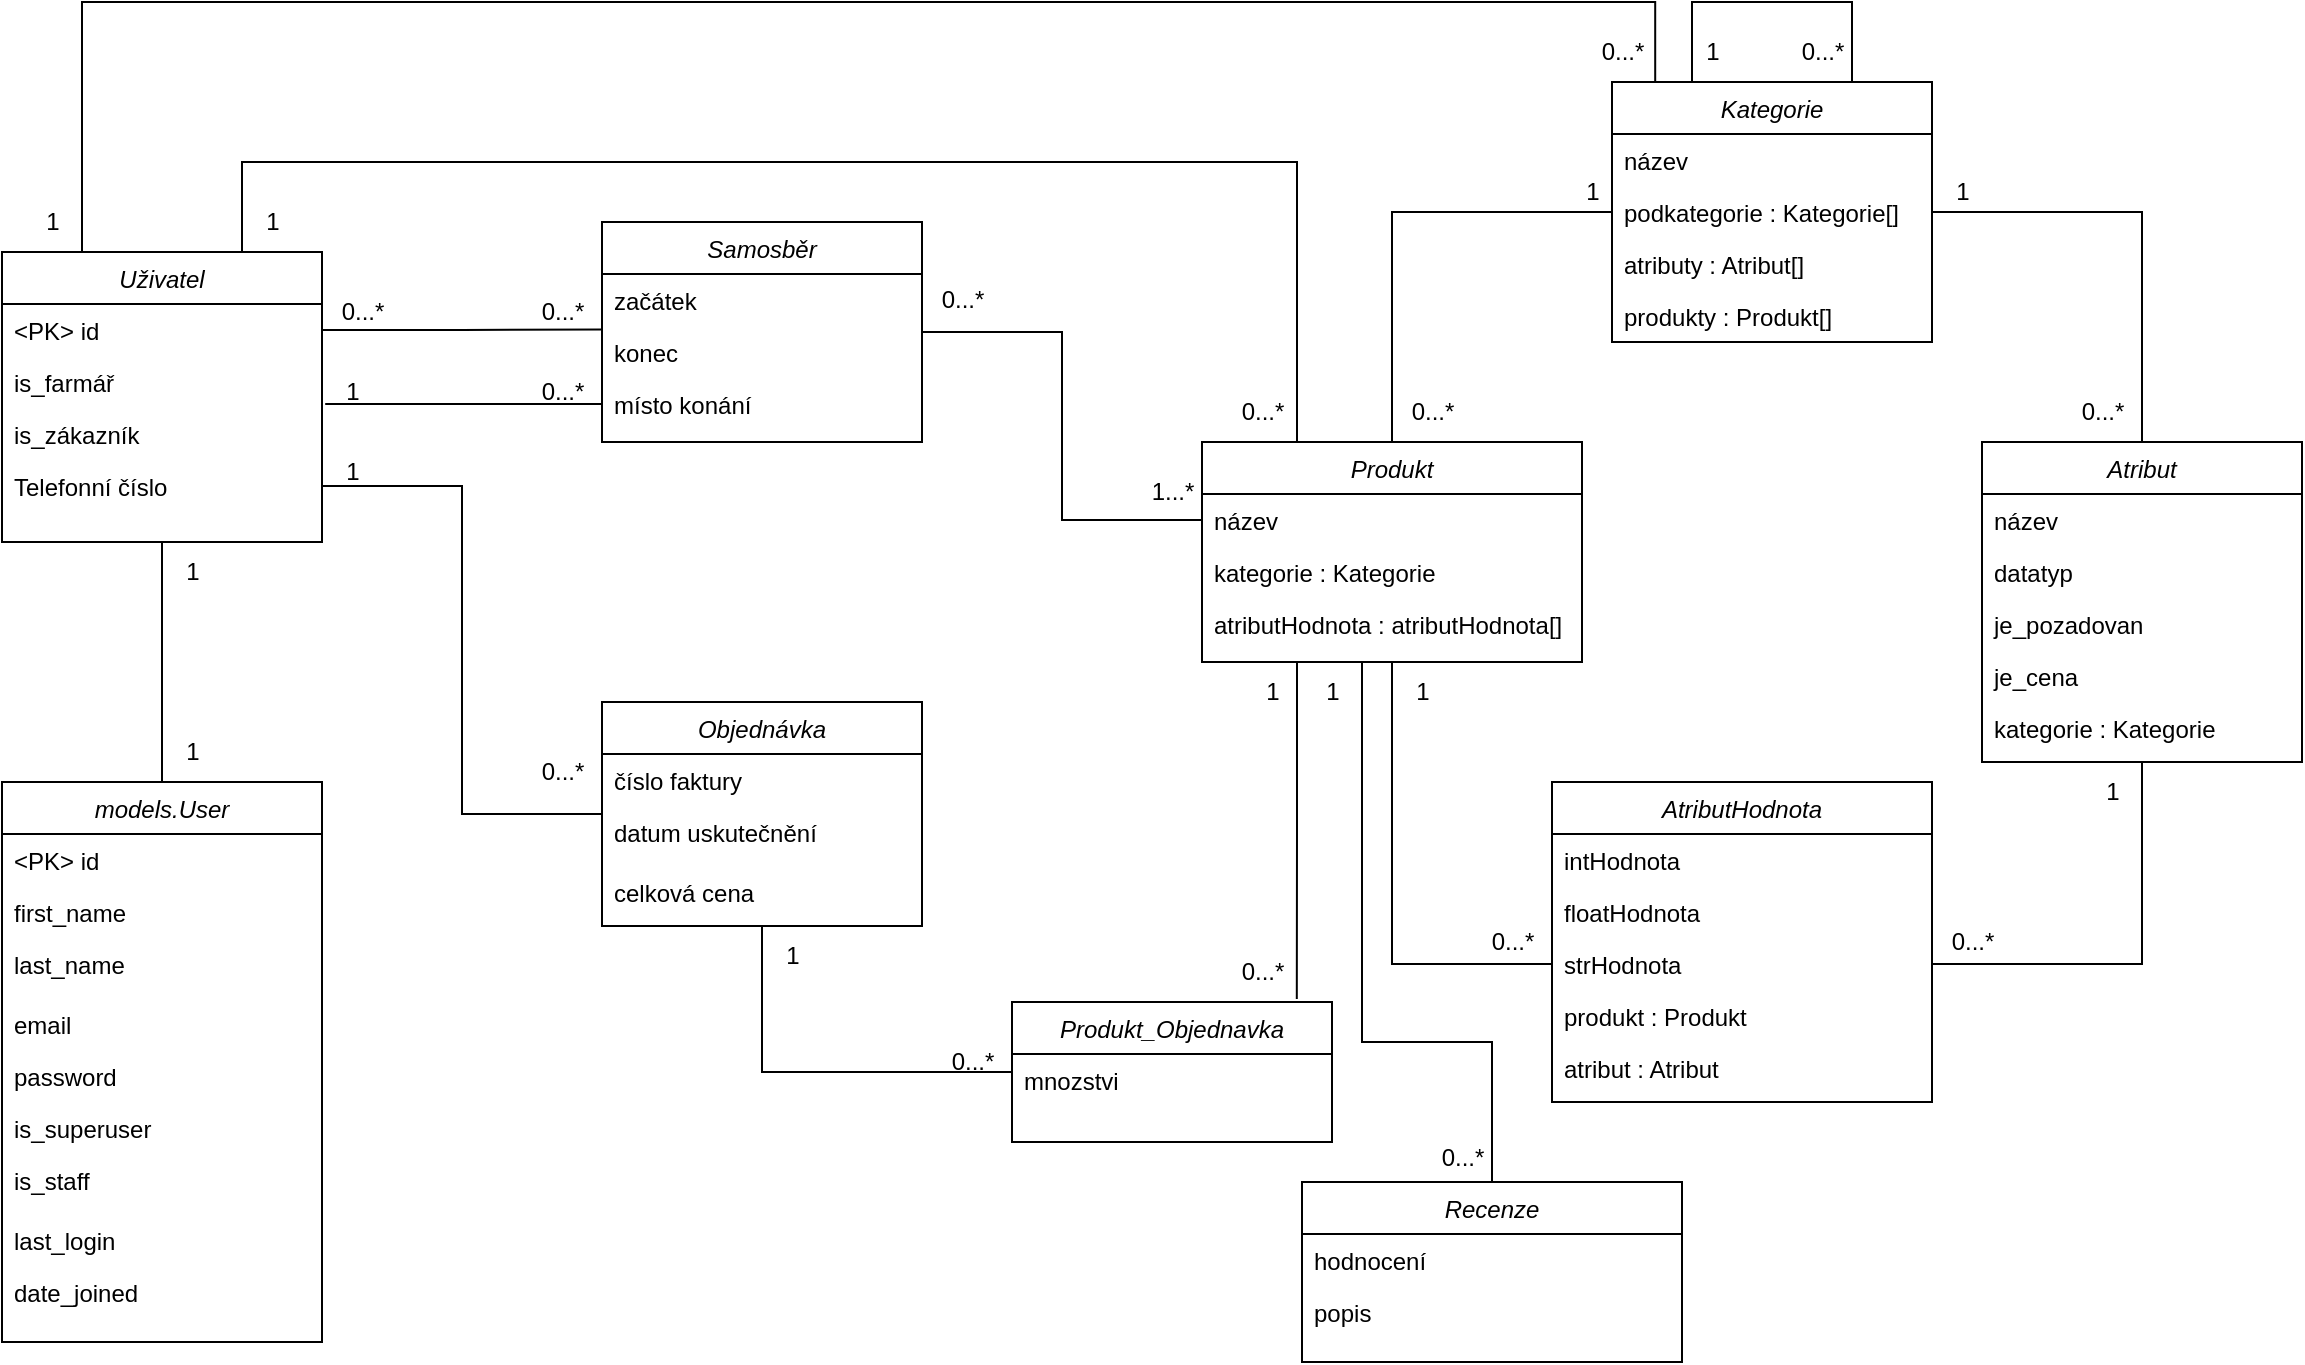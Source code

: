 <mxfile>
    <diagram id="C5RBs43oDa-KdzZeNtuy" name="Page-1">
        <mxGraphModel dx="409" dy="2155" grid="1" gridSize="10" guides="1" tooltips="1" connect="1" arrows="1" fold="1" page="1" pageScale="1" pageWidth="1169" pageHeight="827" math="0" shadow="0">
            <root>
                <mxCell id="WIyWlLk6GJQsqaUBKTNV-0"/>
                <mxCell id="WIyWlLk6GJQsqaUBKTNV-1" parent="WIyWlLk6GJQsqaUBKTNV-0"/>
                <mxCell id="HUksWyNSTfxBOAbeZpiJ-39" style="edgeStyle=orthogonalEdgeStyle;rounded=0;orthogonalLoop=1;jettySize=auto;html=1;exitX=0.75;exitY=0;exitDx=0;exitDy=0;entryX=0.25;entryY=0;entryDx=0;entryDy=0;endArrow=none;endFill=0;" parent="WIyWlLk6GJQsqaUBKTNV-1" source="zkfFHV4jXpPFQw0GAbJ--0" target="HUksWyNSTfxBOAbeZpiJ-8" edge="1">
                    <mxGeometry relative="1" as="geometry">
                        <Array as="points">
                            <mxPoint x="130" y="-1310"/>
                            <mxPoint x="658" y="-1310"/>
                        </Array>
                    </mxGeometry>
                </mxCell>
                <mxCell id="HUksWyNSTfxBOAbeZpiJ-40" style="edgeStyle=orthogonalEdgeStyle;rounded=0;orthogonalLoop=1;jettySize=auto;html=1;exitX=0.25;exitY=0;exitDx=0;exitDy=0;entryX=0.135;entryY=0.003;entryDx=0;entryDy=0;entryPerimeter=0;endArrow=none;endFill=0;" parent="WIyWlLk6GJQsqaUBKTNV-1" source="zkfFHV4jXpPFQw0GAbJ--0" target="HUksWyNSTfxBOAbeZpiJ-6" edge="1">
                    <mxGeometry relative="1" as="geometry">
                        <Array as="points">
                            <mxPoint x="50" y="-1390"/>
                            <mxPoint x="837" y="-1390"/>
                        </Array>
                    </mxGeometry>
                </mxCell>
                <mxCell id="zkfFHV4jXpPFQw0GAbJ--0" value="Uživatel" style="swimlane;fontStyle=2;align=center;verticalAlign=top;childLayout=stackLayout;horizontal=1;startSize=26;horizontalStack=0;resizeParent=1;resizeLast=0;collapsible=1;marginBottom=0;rounded=0;shadow=0;strokeWidth=1;" parent="WIyWlLk6GJQsqaUBKTNV-1" vertex="1">
                    <mxGeometry x="10" y="-1265" width="160" height="145" as="geometry">
                        <mxRectangle x="230" y="140" width="160" height="26" as="alternateBounds"/>
                    </mxGeometry>
                </mxCell>
                <mxCell id="U2iBO71OgmyASFovxduq-135" value="&lt;PK&gt; id" style="text;align=left;verticalAlign=top;spacingLeft=4;spacingRight=4;overflow=hidden;rotatable=0;points=[[0,0.5],[1,0.5]];portConstraint=eastwest;" parent="zkfFHV4jXpPFQw0GAbJ--0" vertex="1">
                    <mxGeometry y="26" width="160" height="26" as="geometry"/>
                </mxCell>
                <mxCell id="U2iBO71OgmyASFovxduq-4" value="is_farmář" style="text;align=left;verticalAlign=top;spacingLeft=4;spacingRight=4;overflow=hidden;rotatable=0;points=[[0,0.5],[1,0.5]];portConstraint=eastwest;rounded=0;shadow=0;html=0;" parent="zkfFHV4jXpPFQw0GAbJ--0" vertex="1">
                    <mxGeometry y="52" width="160" height="26" as="geometry"/>
                </mxCell>
                <mxCell id="U2iBO71OgmyASFovxduq-5" value="is_zákazník" style="text;align=left;verticalAlign=top;spacingLeft=4;spacingRight=4;overflow=hidden;rotatable=0;points=[[0,0.5],[1,0.5]];portConstraint=eastwest;rounded=0;shadow=0;html=0;" parent="zkfFHV4jXpPFQw0GAbJ--0" vertex="1">
                    <mxGeometry y="78" width="160" height="26" as="geometry"/>
                </mxCell>
                <mxCell id="U2iBO71OgmyASFovxduq-0" value="Telefonní číslo" style="text;align=left;verticalAlign=top;spacingLeft=4;spacingRight=4;overflow=hidden;rotatable=0;points=[[0,0.5],[1,0.5]];portConstraint=eastwest;rounded=0;shadow=0;html=0;" parent="zkfFHV4jXpPFQw0GAbJ--0" vertex="1">
                    <mxGeometry y="104" width="160" height="26" as="geometry"/>
                </mxCell>
                <mxCell id="HUksWyNSTfxBOAbeZpiJ-35" style="edgeStyle=orthogonalEdgeStyle;rounded=0;orthogonalLoop=1;jettySize=auto;html=1;exitX=1;exitY=0.5;exitDx=0;exitDy=0;entryX=0;entryY=0.5;entryDx=0;entryDy=0;endArrow=none;endFill=0;" parent="WIyWlLk6GJQsqaUBKTNV-1" source="U2iBO71OgmyASFovxduq-125" target="HUksWyNSTfxBOAbeZpiJ-10" edge="1">
                    <mxGeometry relative="1" as="geometry"/>
                </mxCell>
                <mxCell id="U2iBO71OgmyASFovxduq-125" value="Samosběr" style="swimlane;fontStyle=2;align=center;verticalAlign=top;childLayout=stackLayout;horizontal=1;startSize=26;horizontalStack=0;resizeParent=1;resizeLast=0;collapsible=1;marginBottom=0;rounded=0;shadow=0;strokeWidth=1;" parent="WIyWlLk6GJQsqaUBKTNV-1" vertex="1">
                    <mxGeometry x="310" y="-1280" width="160" height="110" as="geometry">
                        <mxRectangle x="230" y="140" width="160" height="26" as="alternateBounds"/>
                    </mxGeometry>
                </mxCell>
                <mxCell id="HUksWyNSTfxBOAbeZpiJ-74" value="začátek" style="text;align=left;verticalAlign=top;spacingLeft=4;spacingRight=4;overflow=hidden;rotatable=0;points=[[0,0.5],[1,0.5]];portConstraint=eastwest;" parent="U2iBO71OgmyASFovxduq-125" vertex="1">
                    <mxGeometry y="26" width="160" height="26" as="geometry"/>
                </mxCell>
                <mxCell id="HUksWyNSTfxBOAbeZpiJ-75" value="konec" style="text;align=left;verticalAlign=top;spacingLeft=4;spacingRight=4;overflow=hidden;rotatable=0;points=[[0,0.5],[1,0.5]];portConstraint=eastwest;" parent="U2iBO71OgmyASFovxduq-125" vertex="1">
                    <mxGeometry y="52" width="160" height="26" as="geometry"/>
                </mxCell>
                <mxCell id="HUksWyNSTfxBOAbeZpiJ-76" value="místo konání" style="text;align=left;verticalAlign=top;spacingLeft=4;spacingRight=4;overflow=hidden;rotatable=0;points=[[0,0.5],[1,0.5]];portConstraint=eastwest;" parent="U2iBO71OgmyASFovxduq-125" vertex="1">
                    <mxGeometry y="78" width="160" height="26" as="geometry"/>
                </mxCell>
                <mxCell id="Nrs80owcVtm16q2fdh0Z-22" style="edgeStyle=orthogonalEdgeStyle;rounded=0;orthogonalLoop=1;jettySize=auto;html=1;exitX=0.5;exitY=1;exitDx=0;exitDy=0;entryX=0;entryY=0.5;entryDx=0;entryDy=0;endArrow=none;endFill=0;" parent="WIyWlLk6GJQsqaUBKTNV-1" source="HUksWyNSTfxBOAbeZpiJ-1" target="Nrs80owcVtm16q2fdh0Z-21" edge="1">
                    <mxGeometry relative="1" as="geometry"/>
                </mxCell>
                <mxCell id="HUksWyNSTfxBOAbeZpiJ-1" value="Objednávka" style="swimlane;fontStyle=2;align=center;verticalAlign=top;childLayout=stackLayout;horizontal=1;startSize=26;horizontalStack=0;resizeParent=1;resizeLast=0;collapsible=1;marginBottom=0;rounded=0;shadow=0;strokeWidth=1;" parent="WIyWlLk6GJQsqaUBKTNV-1" vertex="1">
                    <mxGeometry x="310" y="-1040" width="160" height="112" as="geometry">
                        <mxRectangle x="230" y="140" width="160" height="26" as="alternateBounds"/>
                    </mxGeometry>
                </mxCell>
                <mxCell id="Nrs80owcVtm16q2fdh0Z-31" value="číslo faktury" style="text;align=left;verticalAlign=top;spacingLeft=4;spacingRight=4;overflow=hidden;rotatable=0;points=[[0,0.5],[1,0.5]];portConstraint=eastwest;" parent="HUksWyNSTfxBOAbeZpiJ-1" vertex="1">
                    <mxGeometry y="26" width="160" height="26" as="geometry"/>
                </mxCell>
                <mxCell id="Nrs80owcVtm16q2fdh0Z-33" value="datum uskutečnění" style="text;align=left;verticalAlign=top;spacingLeft=4;spacingRight=4;overflow=hidden;rotatable=0;points=[[0,0.5],[1,0.5]];portConstraint=eastwest;rounded=0;shadow=0;html=0;" parent="HUksWyNSTfxBOAbeZpiJ-1" vertex="1">
                    <mxGeometry y="52" width="160" height="30" as="geometry"/>
                </mxCell>
                <mxCell id="Nrs80owcVtm16q2fdh0Z-32" value="celková cena" style="text;align=left;verticalAlign=top;spacingLeft=4;spacingRight=4;overflow=hidden;rotatable=0;points=[[0,0.5],[1,0.5]];portConstraint=eastwest;rounded=0;shadow=0;html=0;" parent="HUksWyNSTfxBOAbeZpiJ-1" vertex="1">
                    <mxGeometry y="82" width="160" height="30" as="geometry"/>
                </mxCell>
                <mxCell id="HUksWyNSTfxBOAbeZpiJ-6" value="Kategorie" style="swimlane;fontStyle=2;align=center;verticalAlign=top;childLayout=stackLayout;horizontal=1;startSize=26;horizontalStack=0;resizeParent=1;resizeLast=0;collapsible=1;marginBottom=0;rounded=0;shadow=0;strokeWidth=1;" parent="WIyWlLk6GJQsqaUBKTNV-1" vertex="1">
                    <mxGeometry x="815" y="-1350" width="160" height="130" as="geometry">
                        <mxRectangle x="230" y="140" width="160" height="26" as="alternateBounds"/>
                    </mxGeometry>
                </mxCell>
                <mxCell id="HUksWyNSTfxBOAbeZpiJ-24" value="název" style="text;align=left;verticalAlign=top;spacingLeft=4;spacingRight=4;overflow=hidden;rotatable=0;points=[[0,0.5],[1,0.5]];portConstraint=eastwest;" parent="HUksWyNSTfxBOAbeZpiJ-6" vertex="1">
                    <mxGeometry y="26" width="160" height="26" as="geometry"/>
                </mxCell>
                <mxCell id="HUksWyNSTfxBOAbeZpiJ-27" value="podkategorie : Kategorie[]" style="text;align=left;verticalAlign=top;spacingLeft=4;spacingRight=4;overflow=hidden;rotatable=0;points=[[0,0.5],[1,0.5]];portConstraint=eastwest;" parent="HUksWyNSTfxBOAbeZpiJ-6" vertex="1">
                    <mxGeometry y="52" width="160" height="26" as="geometry"/>
                </mxCell>
                <mxCell id="HUksWyNSTfxBOAbeZpiJ-26" value="atributy : Atribut[]" style="text;align=left;verticalAlign=top;spacingLeft=4;spacingRight=4;overflow=hidden;rotatable=0;points=[[0,0.5],[1,0.5]];portConstraint=eastwest;" parent="HUksWyNSTfxBOAbeZpiJ-6" vertex="1">
                    <mxGeometry y="78" width="160" height="26" as="geometry"/>
                </mxCell>
                <mxCell id="HUksWyNSTfxBOAbeZpiJ-25" value="produkty : Produkt[]" style="text;align=left;verticalAlign=top;spacingLeft=4;spacingRight=4;overflow=hidden;rotatable=0;points=[[0,0.5],[1,0.5]];portConstraint=eastwest;" parent="HUksWyNSTfxBOAbeZpiJ-6" vertex="1">
                    <mxGeometry y="104" width="160" height="26" as="geometry"/>
                </mxCell>
                <mxCell id="HUksWyNSTfxBOAbeZpiJ-30" style="edgeStyle=orthogonalEdgeStyle;rounded=0;orthogonalLoop=1;jettySize=auto;html=1;exitX=0.5;exitY=1;exitDx=0;exitDy=0;entryX=1;entryY=0.5;entryDx=0;entryDy=0;endArrow=none;endFill=0;" parent="WIyWlLk6GJQsqaUBKTNV-1" source="HUksWyNSTfxBOAbeZpiJ-7" target="HUksWyNSTfxBOAbeZpiJ-14" edge="1">
                    <mxGeometry relative="1" as="geometry"/>
                </mxCell>
                <mxCell id="HUksWyNSTfxBOAbeZpiJ-7" value="Atribut" style="swimlane;fontStyle=2;align=center;verticalAlign=top;childLayout=stackLayout;horizontal=1;startSize=26;horizontalStack=0;resizeParent=1;resizeLast=0;collapsible=1;marginBottom=0;rounded=0;shadow=0;strokeWidth=1;" parent="WIyWlLk6GJQsqaUBKTNV-1" vertex="1">
                    <mxGeometry x="1000" y="-1170" width="160" height="160" as="geometry">
                        <mxRectangle x="230" y="140" width="160" height="26" as="alternateBounds"/>
                    </mxGeometry>
                </mxCell>
                <mxCell id="HUksWyNSTfxBOAbeZpiJ-19" value="název" style="text;align=left;verticalAlign=top;spacingLeft=4;spacingRight=4;overflow=hidden;rotatable=0;points=[[0,0.5],[1,0.5]];portConstraint=eastwest;" parent="HUksWyNSTfxBOAbeZpiJ-7" vertex="1">
                    <mxGeometry y="26" width="160" height="26" as="geometry"/>
                </mxCell>
                <mxCell id="HUksWyNSTfxBOAbeZpiJ-20" value="datatyp" style="text;align=left;verticalAlign=top;spacingLeft=4;spacingRight=4;overflow=hidden;rotatable=0;points=[[0,0.5],[1,0.5]];portConstraint=eastwest;" parent="HUksWyNSTfxBOAbeZpiJ-7" vertex="1">
                    <mxGeometry y="52" width="160" height="26" as="geometry"/>
                </mxCell>
                <mxCell id="HUksWyNSTfxBOAbeZpiJ-23" value="je_pozadovan" style="text;align=left;verticalAlign=top;spacingLeft=4;spacingRight=4;overflow=hidden;rotatable=0;points=[[0,0.5],[1,0.5]];portConstraint=eastwest;" parent="HUksWyNSTfxBOAbeZpiJ-7" vertex="1">
                    <mxGeometry y="78" width="160" height="26" as="geometry"/>
                </mxCell>
                <mxCell id="HUksWyNSTfxBOAbeZpiJ-22" value="je_cena" style="text;align=left;verticalAlign=top;spacingLeft=4;spacingRight=4;overflow=hidden;rotatable=0;points=[[0,0.5],[1,0.5]];portConstraint=eastwest;" parent="HUksWyNSTfxBOAbeZpiJ-7" vertex="1">
                    <mxGeometry y="104" width="160" height="26" as="geometry"/>
                </mxCell>
                <mxCell id="HUksWyNSTfxBOAbeZpiJ-21" value="kategorie : Kategorie" style="text;align=left;verticalAlign=top;spacingLeft=4;spacingRight=4;overflow=hidden;rotatable=0;points=[[0,0.5],[1,0.5]];portConstraint=eastwest;" parent="HUksWyNSTfxBOAbeZpiJ-7" vertex="1">
                    <mxGeometry y="130" width="160" height="26" as="geometry"/>
                </mxCell>
                <mxCell id="HUksWyNSTfxBOAbeZpiJ-31" style="edgeStyle=orthogonalEdgeStyle;rounded=0;orthogonalLoop=1;jettySize=auto;html=1;exitX=0.5;exitY=1;exitDx=0;exitDy=0;entryX=0;entryY=0.5;entryDx=0;entryDy=0;endArrow=none;endFill=0;" parent="WIyWlLk6GJQsqaUBKTNV-1" source="HUksWyNSTfxBOAbeZpiJ-8" target="HUksWyNSTfxBOAbeZpiJ-14" edge="1">
                    <mxGeometry relative="1" as="geometry"/>
                </mxCell>
                <mxCell id="HUksWyNSTfxBOAbeZpiJ-32" style="edgeStyle=orthogonalEdgeStyle;rounded=0;orthogonalLoop=1;jettySize=auto;html=1;exitX=0.5;exitY=0;exitDx=0;exitDy=0;entryX=0;entryY=0.5;entryDx=0;entryDy=0;endArrow=none;endFill=0;" parent="WIyWlLk6GJQsqaUBKTNV-1" source="HUksWyNSTfxBOAbeZpiJ-8" target="HUksWyNSTfxBOAbeZpiJ-27" edge="1">
                    <mxGeometry relative="1" as="geometry"/>
                </mxCell>
                <mxCell id="Nrs80owcVtm16q2fdh0Z-26" style="edgeStyle=orthogonalEdgeStyle;rounded=0;orthogonalLoop=1;jettySize=auto;html=1;exitX=0.25;exitY=1;exitDx=0;exitDy=0;entryX=0.89;entryY=-0.021;entryDx=0;entryDy=0;entryPerimeter=0;endArrow=none;endFill=0;" parent="WIyWlLk6GJQsqaUBKTNV-1" source="HUksWyNSTfxBOAbeZpiJ-8" target="Nrs80owcVtm16q2fdh0Z-21" edge="1">
                    <mxGeometry relative="1" as="geometry"/>
                </mxCell>
                <mxCell id="HUksWyNSTfxBOAbeZpiJ-8" value="Produkt" style="swimlane;fontStyle=2;align=center;verticalAlign=top;childLayout=stackLayout;horizontal=1;startSize=26;horizontalStack=0;resizeParent=1;resizeLast=0;collapsible=1;marginBottom=0;rounded=0;shadow=0;strokeWidth=1;" parent="WIyWlLk6GJQsqaUBKTNV-1" vertex="1">
                    <mxGeometry x="610" y="-1170" width="190" height="110" as="geometry">
                        <mxRectangle x="230" y="140" width="160" height="26" as="alternateBounds"/>
                    </mxGeometry>
                </mxCell>
                <mxCell id="HUksWyNSTfxBOAbeZpiJ-10" value="název" style="text;align=left;verticalAlign=top;spacingLeft=4;spacingRight=4;overflow=hidden;rotatable=0;points=[[0,0.5],[1,0.5]];portConstraint=eastwest;" parent="HUksWyNSTfxBOAbeZpiJ-8" vertex="1">
                    <mxGeometry y="26" width="190" height="26" as="geometry"/>
                </mxCell>
                <mxCell id="HUksWyNSTfxBOAbeZpiJ-11" value="kategorie : Kategorie" style="text;align=left;verticalAlign=top;spacingLeft=4;spacingRight=4;overflow=hidden;rotatable=0;points=[[0,0.5],[1,0.5]];portConstraint=eastwest;" parent="HUksWyNSTfxBOAbeZpiJ-8" vertex="1">
                    <mxGeometry y="52" width="190" height="26" as="geometry"/>
                </mxCell>
                <mxCell id="HUksWyNSTfxBOAbeZpiJ-12" value="atributHodnota : atributHodnota[]" style="text;align=left;verticalAlign=top;spacingLeft=4;spacingRight=4;overflow=hidden;rotatable=0;points=[[0,0.5],[1,0.5]];portConstraint=eastwest;" parent="HUksWyNSTfxBOAbeZpiJ-8" vertex="1">
                    <mxGeometry y="78" width="190" height="26" as="geometry"/>
                </mxCell>
                <mxCell id="HUksWyNSTfxBOAbeZpiJ-9" value="AtributHodnota" style="swimlane;fontStyle=2;align=center;verticalAlign=top;childLayout=stackLayout;horizontal=1;startSize=26;horizontalStack=0;resizeParent=1;resizeLast=0;collapsible=1;marginBottom=0;rounded=0;shadow=0;strokeWidth=1;" parent="WIyWlLk6GJQsqaUBKTNV-1" vertex="1">
                    <mxGeometry x="785" y="-1000" width="190" height="160" as="geometry">
                        <mxRectangle x="230" y="140" width="160" height="26" as="alternateBounds"/>
                    </mxGeometry>
                </mxCell>
                <mxCell id="HUksWyNSTfxBOAbeZpiJ-13" value="intHodnota" style="text;align=left;verticalAlign=top;spacingLeft=4;spacingRight=4;overflow=hidden;rotatable=0;points=[[0,0.5],[1,0.5]];portConstraint=eastwest;" parent="HUksWyNSTfxBOAbeZpiJ-9" vertex="1">
                    <mxGeometry y="26" width="190" height="26" as="geometry"/>
                </mxCell>
                <mxCell id="HUksWyNSTfxBOAbeZpiJ-15" value="floatHodnota" style="text;align=left;verticalAlign=top;spacingLeft=4;spacingRight=4;overflow=hidden;rotatable=0;points=[[0,0.5],[1,0.5]];portConstraint=eastwest;" parent="HUksWyNSTfxBOAbeZpiJ-9" vertex="1">
                    <mxGeometry y="52" width="190" height="26" as="geometry"/>
                </mxCell>
                <mxCell id="HUksWyNSTfxBOAbeZpiJ-14" value="strHodnota" style="text;align=left;verticalAlign=top;spacingLeft=4;spacingRight=4;overflow=hidden;rotatable=0;points=[[0,0.5],[1,0.5]];portConstraint=eastwest;" parent="HUksWyNSTfxBOAbeZpiJ-9" vertex="1">
                    <mxGeometry y="78" width="190" height="26" as="geometry"/>
                </mxCell>
                <mxCell id="HUksWyNSTfxBOAbeZpiJ-17" value="produkt : Produkt" style="text;align=left;verticalAlign=top;spacingLeft=4;spacingRight=4;overflow=hidden;rotatable=0;points=[[0,0.5],[1,0.5]];portConstraint=eastwest;" parent="HUksWyNSTfxBOAbeZpiJ-9" vertex="1">
                    <mxGeometry y="104" width="190" height="26" as="geometry"/>
                </mxCell>
                <mxCell id="HUksWyNSTfxBOAbeZpiJ-18" value="atribut : Atribut" style="text;align=left;verticalAlign=top;spacingLeft=4;spacingRight=4;overflow=hidden;rotatable=0;points=[[0,0.5],[1,0.5]];portConstraint=eastwest;" parent="HUksWyNSTfxBOAbeZpiJ-9" vertex="1">
                    <mxGeometry y="130" width="190" height="26" as="geometry"/>
                </mxCell>
                <mxCell id="HUksWyNSTfxBOAbeZpiJ-33" style="edgeStyle=orthogonalEdgeStyle;rounded=0;orthogonalLoop=1;jettySize=auto;html=1;exitX=1;exitY=0.5;exitDx=0;exitDy=0;entryX=0.5;entryY=0;entryDx=0;entryDy=0;endArrow=none;endFill=0;" parent="WIyWlLk6GJQsqaUBKTNV-1" source="HUksWyNSTfxBOAbeZpiJ-27" target="HUksWyNSTfxBOAbeZpiJ-7" edge="1">
                    <mxGeometry relative="1" as="geometry"/>
                </mxCell>
                <mxCell id="HUksWyNSTfxBOAbeZpiJ-34" style="edgeStyle=orthogonalEdgeStyle;rounded=0;orthogonalLoop=1;jettySize=auto;html=1;exitX=0.75;exitY=0;exitDx=0;exitDy=0;entryX=0.25;entryY=0;entryDx=0;entryDy=0;endArrow=none;endFill=0;" parent="WIyWlLk6GJQsqaUBKTNV-1" source="HUksWyNSTfxBOAbeZpiJ-6" target="HUksWyNSTfxBOAbeZpiJ-6" edge="1">
                    <mxGeometry relative="1" as="geometry">
                        <Array as="points">
                            <mxPoint x="935" y="-1390"/>
                            <mxPoint x="855" y="-1390"/>
                        </Array>
                    </mxGeometry>
                </mxCell>
                <mxCell id="HUksWyNSTfxBOAbeZpiJ-37" style="edgeStyle=orthogonalEdgeStyle;rounded=0;orthogonalLoop=1;jettySize=auto;html=1;exitX=1.01;exitY=0.923;exitDx=0;exitDy=0;entryX=0;entryY=0.5;entryDx=0;entryDy=0;endArrow=none;endFill=0;exitPerimeter=0;" parent="WIyWlLk6GJQsqaUBKTNV-1" source="U2iBO71OgmyASFovxduq-4" target="HUksWyNSTfxBOAbeZpiJ-76" edge="1">
                    <mxGeometry relative="1" as="geometry">
                        <mxPoint x="170" y="-1200" as="sourcePoint"/>
                    </mxGeometry>
                </mxCell>
                <mxCell id="HUksWyNSTfxBOAbeZpiJ-38" style="edgeStyle=orthogonalEdgeStyle;rounded=0;orthogonalLoop=1;jettySize=auto;html=1;exitX=1;exitY=0.5;exitDx=0;exitDy=0;entryX=0;entryY=0.5;entryDx=0;entryDy=0;endArrow=none;endFill=0;" parent="WIyWlLk6GJQsqaUBKTNV-1" source="U2iBO71OgmyASFovxduq-0" target="HUksWyNSTfxBOAbeZpiJ-1" edge="1">
                    <mxGeometry relative="1" as="geometry"/>
                </mxCell>
                <mxCell id="HUksWyNSTfxBOAbeZpiJ-42" value="0...*" style="text;html=1;align=center;verticalAlign=middle;resizable=0;points=[];autosize=1;strokeColor=none;fillColor=none;" parent="WIyWlLk6GJQsqaUBKTNV-1" vertex="1">
                    <mxGeometry x="470" y="-1256" width="40" height="30" as="geometry"/>
                </mxCell>
                <mxCell id="HUksWyNSTfxBOAbeZpiJ-43" value="0...*" style="text;html=1;align=center;verticalAlign=middle;resizable=0;points=[];autosize=1;strokeColor=none;fillColor=none;" parent="WIyWlLk6GJQsqaUBKTNV-1" vertex="1">
                    <mxGeometry x="800" y="-1380" width="40" height="30" as="geometry"/>
                </mxCell>
                <mxCell id="HUksWyNSTfxBOAbeZpiJ-44" value="0...*" style="text;html=1;align=center;verticalAlign=middle;resizable=0;points=[];autosize=1;strokeColor=none;fillColor=none;" parent="WIyWlLk6GJQsqaUBKTNV-1" vertex="1">
                    <mxGeometry x="270" y="-1020" width="40" height="30" as="geometry"/>
                </mxCell>
                <mxCell id="HUksWyNSTfxBOAbeZpiJ-45" value="0...*" style="text;html=1;align=center;verticalAlign=middle;resizable=0;points=[];autosize=1;strokeColor=none;fillColor=none;" parent="WIyWlLk6GJQsqaUBKTNV-1" vertex="1">
                    <mxGeometry x="270" y="-1210" width="40" height="30" as="geometry"/>
                </mxCell>
                <mxCell id="HUksWyNSTfxBOAbeZpiJ-46" value="0...*" style="text;html=1;align=center;verticalAlign=middle;resizable=0;points=[];autosize=1;strokeColor=none;fillColor=none;" parent="WIyWlLk6GJQsqaUBKTNV-1" vertex="1">
                    <mxGeometry x="620" y="-1200" width="40" height="30" as="geometry"/>
                </mxCell>
                <mxCell id="HUksWyNSTfxBOAbeZpiJ-47" value="0...*" style="text;html=1;align=center;verticalAlign=middle;resizable=0;points=[];autosize=1;strokeColor=none;fillColor=none;" parent="WIyWlLk6GJQsqaUBKTNV-1" vertex="1">
                    <mxGeometry x="900" y="-1380" width="40" height="30" as="geometry"/>
                </mxCell>
                <mxCell id="HUksWyNSTfxBOAbeZpiJ-48" value="0...*" style="text;html=1;align=center;verticalAlign=middle;resizable=0;points=[];autosize=1;strokeColor=none;fillColor=none;" parent="WIyWlLk6GJQsqaUBKTNV-1" vertex="1">
                    <mxGeometry x="1040" y="-1200" width="40" height="30" as="geometry"/>
                </mxCell>
                <mxCell id="HUksWyNSTfxBOAbeZpiJ-49" value="0...*" style="text;html=1;align=center;verticalAlign=middle;resizable=0;points=[];autosize=1;strokeColor=none;fillColor=none;" parent="WIyWlLk6GJQsqaUBKTNV-1" vertex="1">
                    <mxGeometry x="975" y="-935" width="40" height="30" as="geometry"/>
                </mxCell>
                <mxCell id="HUksWyNSTfxBOAbeZpiJ-50" value="0...*" style="text;html=1;align=center;verticalAlign=middle;resizable=0;points=[];autosize=1;strokeColor=none;fillColor=none;" parent="WIyWlLk6GJQsqaUBKTNV-1" vertex="1">
                    <mxGeometry x="745" y="-935" width="40" height="30" as="geometry"/>
                </mxCell>
                <mxCell id="HUksWyNSTfxBOAbeZpiJ-52" value="0...*" style="text;html=1;align=center;verticalAlign=middle;resizable=0;points=[];autosize=1;strokeColor=none;fillColor=none;" parent="WIyWlLk6GJQsqaUBKTNV-1" vertex="1">
                    <mxGeometry x="705" y="-1200" width="40" height="30" as="geometry"/>
                </mxCell>
                <mxCell id="HUksWyNSTfxBOAbeZpiJ-53" value="1" style="text;html=1;align=center;verticalAlign=middle;resizable=0;points=[];autosize=1;strokeColor=none;fillColor=none;" parent="WIyWlLk6GJQsqaUBKTNV-1" vertex="1">
                    <mxGeometry x="130" y="-1295" width="30" height="30" as="geometry"/>
                </mxCell>
                <mxCell id="HUksWyNSTfxBOAbeZpiJ-54" value="1" style="text;html=1;align=center;verticalAlign=middle;resizable=0;points=[];autosize=1;strokeColor=none;fillColor=none;" parent="WIyWlLk6GJQsqaUBKTNV-1" vertex="1">
                    <mxGeometry x="20" y="-1295" width="30" height="30" as="geometry"/>
                </mxCell>
                <mxCell id="HUksWyNSTfxBOAbeZpiJ-55" value="1" style="text;html=1;align=center;verticalAlign=middle;resizable=0;points=[];autosize=1;strokeColor=none;fillColor=none;" parent="WIyWlLk6GJQsqaUBKTNV-1" vertex="1">
                    <mxGeometry x="170" y="-1210" width="30" height="30" as="geometry"/>
                </mxCell>
                <mxCell id="HUksWyNSTfxBOAbeZpiJ-56" value="1" style="text;html=1;align=center;verticalAlign=middle;resizable=0;points=[];autosize=1;strokeColor=none;fillColor=none;" parent="WIyWlLk6GJQsqaUBKTNV-1" vertex="1">
                    <mxGeometry x="170" y="-1170" width="30" height="30" as="geometry"/>
                </mxCell>
                <mxCell id="HUksWyNSTfxBOAbeZpiJ-58" value="1...*" style="text;html=1;align=center;verticalAlign=middle;resizable=0;points=[];autosize=1;strokeColor=none;fillColor=none;" parent="WIyWlLk6GJQsqaUBKTNV-1" vertex="1">
                    <mxGeometry x="575" y="-1160" width="40" height="30" as="geometry"/>
                </mxCell>
                <mxCell id="HUksWyNSTfxBOAbeZpiJ-59" value="1" style="text;html=1;align=center;verticalAlign=middle;resizable=0;points=[];autosize=1;strokeColor=none;fillColor=none;" parent="WIyWlLk6GJQsqaUBKTNV-1" vertex="1">
                    <mxGeometry x="975" y="-1310" width="30" height="30" as="geometry"/>
                </mxCell>
                <mxCell id="HUksWyNSTfxBOAbeZpiJ-60" value="1" style="text;html=1;align=center;verticalAlign=middle;resizable=0;points=[];autosize=1;strokeColor=none;fillColor=none;" parent="WIyWlLk6GJQsqaUBKTNV-1" vertex="1">
                    <mxGeometry x="790" y="-1310" width="30" height="30" as="geometry"/>
                </mxCell>
                <mxCell id="HUksWyNSTfxBOAbeZpiJ-61" value="1" style="text;html=1;align=center;verticalAlign=middle;resizable=0;points=[];autosize=1;strokeColor=none;fillColor=none;" parent="WIyWlLk6GJQsqaUBKTNV-1" vertex="1">
                    <mxGeometry x="1050" y="-1010" width="30" height="30" as="geometry"/>
                </mxCell>
                <mxCell id="HUksWyNSTfxBOAbeZpiJ-62" value="1" style="text;html=1;align=center;verticalAlign=middle;resizable=0;points=[];autosize=1;strokeColor=none;fillColor=none;" parent="WIyWlLk6GJQsqaUBKTNV-1" vertex="1">
                    <mxGeometry x="850" y="-1380" width="30" height="30" as="geometry"/>
                </mxCell>
                <mxCell id="HUksWyNSTfxBOAbeZpiJ-63" value="1" style="text;html=1;align=center;verticalAlign=middle;resizable=0;points=[];autosize=1;strokeColor=none;fillColor=none;" parent="WIyWlLk6GJQsqaUBKTNV-1" vertex="1">
                    <mxGeometry x="705" y="-1060" width="30" height="30" as="geometry"/>
                </mxCell>
                <mxCell id="Nrs80owcVtm16q2fdh0Z-12" style="edgeStyle=orthogonalEdgeStyle;rounded=0;orthogonalLoop=1;jettySize=auto;html=1;exitX=0.5;exitY=0;exitDx=0;exitDy=0;entryX=0.5;entryY=1;entryDx=0;entryDy=0;endArrow=none;endFill=0;" parent="WIyWlLk6GJQsqaUBKTNV-1" source="Nrs80owcVtm16q2fdh0Z-0" target="zkfFHV4jXpPFQw0GAbJ--0" edge="1">
                    <mxGeometry relative="1" as="geometry"/>
                </mxCell>
                <mxCell id="Nrs80owcVtm16q2fdh0Z-0" value="models.User" style="swimlane;fontStyle=2;align=center;verticalAlign=top;childLayout=stackLayout;horizontal=1;startSize=26;horizontalStack=0;resizeParent=1;resizeLast=0;collapsible=1;marginBottom=0;rounded=0;shadow=0;strokeWidth=1;" parent="WIyWlLk6GJQsqaUBKTNV-1" vertex="1">
                    <mxGeometry x="10" y="-1000" width="160" height="280" as="geometry">
                        <mxRectangle x="230" y="140" width="160" height="26" as="alternateBounds"/>
                    </mxGeometry>
                </mxCell>
                <mxCell id="Nrs80owcVtm16q2fdh0Z-1" value="&lt;PK&gt; id" style="text;align=left;verticalAlign=top;spacingLeft=4;spacingRight=4;overflow=hidden;rotatable=0;points=[[0,0.5],[1,0.5]];portConstraint=eastwest;" parent="Nrs80owcVtm16q2fdh0Z-0" vertex="1">
                    <mxGeometry y="26" width="160" height="26" as="geometry"/>
                </mxCell>
                <mxCell id="Nrs80owcVtm16q2fdh0Z-2" value="first_name" style="text;align=left;verticalAlign=top;spacingLeft=4;spacingRight=4;overflow=hidden;rotatable=0;points=[[0,0.5],[1,0.5]];portConstraint=eastwest;" parent="Nrs80owcVtm16q2fdh0Z-0" vertex="1">
                    <mxGeometry y="52" width="160" height="26" as="geometry"/>
                </mxCell>
                <mxCell id="Nrs80owcVtm16q2fdh0Z-3" value="last_name" style="text;align=left;verticalAlign=top;spacingLeft=4;spacingRight=4;overflow=hidden;rotatable=0;points=[[0,0.5],[1,0.5]];portConstraint=eastwest;rounded=0;shadow=0;html=0;" parent="Nrs80owcVtm16q2fdh0Z-0" vertex="1">
                    <mxGeometry y="78" width="160" height="30" as="geometry"/>
                </mxCell>
                <mxCell id="Nrs80owcVtm16q2fdh0Z-4" value="email" style="text;align=left;verticalAlign=top;spacingLeft=4;spacingRight=4;overflow=hidden;rotatable=0;points=[[0,0.5],[1,0.5]];portConstraint=eastwest;rounded=0;shadow=0;html=0;" parent="Nrs80owcVtm16q2fdh0Z-0" vertex="1">
                    <mxGeometry y="108" width="160" height="26" as="geometry"/>
                </mxCell>
                <mxCell id="Nrs80owcVtm16q2fdh0Z-5" value="password" style="text;align=left;verticalAlign=top;spacingLeft=4;spacingRight=4;overflow=hidden;rotatable=0;points=[[0,0.5],[1,0.5]];portConstraint=eastwest;rounded=0;shadow=0;html=0;" parent="Nrs80owcVtm16q2fdh0Z-0" vertex="1">
                    <mxGeometry y="134" width="160" height="26" as="geometry"/>
                </mxCell>
                <mxCell id="Nrs80owcVtm16q2fdh0Z-6" value="is_superuser" style="text;align=left;verticalAlign=top;spacingLeft=4;spacingRight=4;overflow=hidden;rotatable=0;points=[[0,0.5],[1,0.5]];portConstraint=eastwest;rounded=0;shadow=0;html=0;" parent="Nrs80owcVtm16q2fdh0Z-0" vertex="1">
                    <mxGeometry y="160" width="160" height="26" as="geometry"/>
                </mxCell>
                <mxCell id="Nrs80owcVtm16q2fdh0Z-7" value="is_staff" style="text;align=left;verticalAlign=top;spacingLeft=4;spacingRight=4;overflow=hidden;rotatable=0;points=[[0,0.5],[1,0.5]];portConstraint=eastwest;rounded=0;shadow=0;html=0;" parent="Nrs80owcVtm16q2fdh0Z-0" vertex="1">
                    <mxGeometry y="186" width="160" height="30" as="geometry"/>
                </mxCell>
                <mxCell id="Nrs80owcVtm16q2fdh0Z-8" value="last_login" style="text;align=left;verticalAlign=top;spacingLeft=4;spacingRight=4;overflow=hidden;rotatable=0;points=[[0,0.5],[1,0.5]];portConstraint=eastwest;rounded=0;shadow=0;html=0;" parent="Nrs80owcVtm16q2fdh0Z-0" vertex="1">
                    <mxGeometry y="216" width="160" height="26" as="geometry"/>
                </mxCell>
                <mxCell id="Nrs80owcVtm16q2fdh0Z-9" value="date_joined" style="text;align=left;verticalAlign=top;spacingLeft=4;spacingRight=4;overflow=hidden;rotatable=0;points=[[0,0.5],[1,0.5]];portConstraint=eastwest;rounded=0;shadow=0;html=0;" parent="Nrs80owcVtm16q2fdh0Z-0" vertex="1">
                    <mxGeometry y="242" width="160" height="26" as="geometry"/>
                </mxCell>
                <mxCell id="Nrs80owcVtm16q2fdh0Z-13" value="1" style="text;html=1;align=center;verticalAlign=middle;resizable=0;points=[];autosize=1;strokeColor=none;fillColor=none;" parent="WIyWlLk6GJQsqaUBKTNV-1" vertex="1">
                    <mxGeometry x="90" y="-1030" width="30" height="30" as="geometry"/>
                </mxCell>
                <mxCell id="Nrs80owcVtm16q2fdh0Z-14" value="1" style="text;html=1;align=center;verticalAlign=middle;resizable=0;points=[];autosize=1;strokeColor=none;fillColor=none;" parent="WIyWlLk6GJQsqaUBKTNV-1" vertex="1">
                    <mxGeometry x="90" y="-1120" width="30" height="30" as="geometry"/>
                </mxCell>
                <mxCell id="Nrs80owcVtm16q2fdh0Z-21" value="Produkt_Objednavka" style="swimlane;fontStyle=2;align=center;verticalAlign=top;childLayout=stackLayout;horizontal=1;startSize=26;horizontalStack=0;resizeParent=1;resizeLast=0;collapsible=1;marginBottom=0;rounded=0;shadow=0;strokeWidth=1;" parent="WIyWlLk6GJQsqaUBKTNV-1" vertex="1">
                    <mxGeometry x="515" y="-890" width="160" height="70" as="geometry">
                        <mxRectangle x="230" y="140" width="160" height="26" as="alternateBounds"/>
                    </mxGeometry>
                </mxCell>
                <mxCell id="Nrs80owcVtm16q2fdh0Z-29" value="mnozstvi" style="text;align=left;verticalAlign=top;spacingLeft=4;spacingRight=4;overflow=hidden;rotatable=0;points=[[0,0.5],[1,0.5]];portConstraint=eastwest;rounded=0;shadow=0;html=0;" parent="Nrs80owcVtm16q2fdh0Z-21" vertex="1">
                    <mxGeometry y="26" width="160" height="30" as="geometry"/>
                </mxCell>
                <mxCell id="Nrs80owcVtm16q2fdh0Z-23" value="1" style="text;html=1;align=center;verticalAlign=middle;resizable=0;points=[];autosize=1;strokeColor=none;fillColor=none;" parent="WIyWlLk6GJQsqaUBKTNV-1" vertex="1">
                    <mxGeometry x="390" y="-928" width="30" height="30" as="geometry"/>
                </mxCell>
                <mxCell id="Nrs80owcVtm16q2fdh0Z-24" value="0...*" style="text;html=1;align=center;verticalAlign=middle;resizable=0;points=[];autosize=1;strokeColor=none;fillColor=none;" parent="WIyWlLk6GJQsqaUBKTNV-1" vertex="1">
                    <mxGeometry x="475" y="-875" width="40" height="30" as="geometry"/>
                </mxCell>
                <mxCell id="Nrs80owcVtm16q2fdh0Z-25" value="0...*" style="text;html=1;align=center;verticalAlign=middle;resizable=0;points=[];autosize=1;strokeColor=none;fillColor=none;" parent="WIyWlLk6GJQsqaUBKTNV-1" vertex="1">
                    <mxGeometry x="620" y="-920" width="40" height="30" as="geometry"/>
                </mxCell>
                <mxCell id="Nrs80owcVtm16q2fdh0Z-27" value="1" style="text;html=1;align=center;verticalAlign=middle;resizable=0;points=[];autosize=1;strokeColor=none;fillColor=none;" parent="WIyWlLk6GJQsqaUBKTNV-1" vertex="1">
                    <mxGeometry x="630" y="-1060" width="30" height="30" as="geometry"/>
                </mxCell>
                <mxCell id="Nrs80owcVtm16q2fdh0Z-34" style="edgeStyle=orthogonalEdgeStyle;rounded=0;orthogonalLoop=1;jettySize=auto;html=1;exitX=1;exitY=0.5;exitDx=0;exitDy=0;entryX=0.003;entryY=0.069;entryDx=0;entryDy=0;entryPerimeter=0;endArrow=none;endFill=0;" parent="WIyWlLk6GJQsqaUBKTNV-1" source="U2iBO71OgmyASFovxduq-135" target="HUksWyNSTfxBOAbeZpiJ-75" edge="1">
                    <mxGeometry relative="1" as="geometry"/>
                </mxCell>
                <mxCell id="Nrs80owcVtm16q2fdh0Z-35" value="0...*" style="text;html=1;align=center;verticalAlign=middle;resizable=0;points=[];autosize=1;strokeColor=none;fillColor=none;" parent="WIyWlLk6GJQsqaUBKTNV-1" vertex="1">
                    <mxGeometry x="270" y="-1250" width="40" height="30" as="geometry"/>
                </mxCell>
                <mxCell id="Nrs80owcVtm16q2fdh0Z-36" value="0...*" style="text;html=1;align=center;verticalAlign=middle;resizable=0;points=[];autosize=1;strokeColor=none;fillColor=none;" parent="WIyWlLk6GJQsqaUBKTNV-1" vertex="1">
                    <mxGeometry x="170" y="-1250" width="40" height="30" as="geometry"/>
                </mxCell>
                <mxCell id="4" style="edgeStyle=none;html=1;exitX=0.5;exitY=0;exitDx=0;exitDy=0;rounded=0;endArrow=none;endFill=0;" edge="1" parent="WIyWlLk6GJQsqaUBKTNV-1" source="0">
                    <mxGeometry relative="1" as="geometry">
                        <mxPoint x="690" y="-1060" as="targetPoint"/>
                        <Array as="points">
                            <mxPoint x="755" y="-870"/>
                            <mxPoint x="690" y="-870"/>
                        </Array>
                    </mxGeometry>
                </mxCell>
                <mxCell id="0" value="Recenze" style="swimlane;fontStyle=2;align=center;verticalAlign=top;childLayout=stackLayout;horizontal=1;startSize=26;horizontalStack=0;resizeParent=1;resizeLast=0;collapsible=1;marginBottom=0;rounded=0;shadow=0;strokeWidth=1;" vertex="1" parent="WIyWlLk6GJQsqaUBKTNV-1">
                    <mxGeometry x="660" y="-800" width="190" height="90" as="geometry">
                        <mxRectangle x="230" y="140" width="160" height="26" as="alternateBounds"/>
                    </mxGeometry>
                </mxCell>
                <mxCell id="1" value="hodnocení" style="text;align=left;verticalAlign=top;spacingLeft=4;spacingRight=4;overflow=hidden;rotatable=0;points=[[0,0.5],[1,0.5]];portConstraint=eastwest;" vertex="1" parent="0">
                    <mxGeometry y="26" width="190" height="26" as="geometry"/>
                </mxCell>
                <mxCell id="2" value="popis" style="text;align=left;verticalAlign=top;spacingLeft=4;spacingRight=4;overflow=hidden;rotatable=0;points=[[0,0.5],[1,0.5]];portConstraint=eastwest;" vertex="1" parent="0">
                    <mxGeometry y="52" width="190" height="26" as="geometry"/>
                </mxCell>
                <mxCell id="5" value="1" style="text;html=1;align=center;verticalAlign=middle;resizable=0;points=[];autosize=1;strokeColor=none;fillColor=none;" vertex="1" parent="WIyWlLk6GJQsqaUBKTNV-1">
                    <mxGeometry x="660" y="-1060" width="30" height="30" as="geometry"/>
                </mxCell>
                <mxCell id="6" value="0...*" style="text;html=1;align=center;verticalAlign=middle;resizable=0;points=[];autosize=1;strokeColor=none;fillColor=none;" vertex="1" parent="WIyWlLk6GJQsqaUBKTNV-1">
                    <mxGeometry x="720" y="-827" width="40" height="30" as="geometry"/>
                </mxCell>
            </root>
        </mxGraphModel>
    </diagram>
</mxfile>